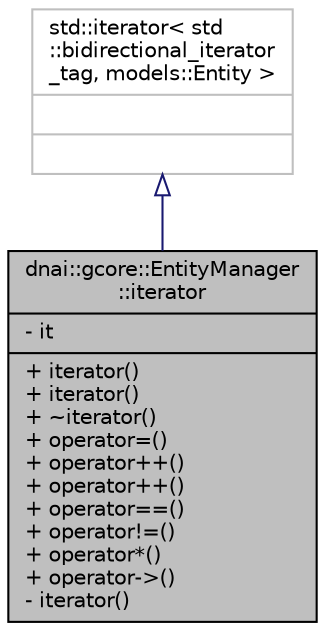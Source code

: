 digraph "dnai::gcore::EntityManager::iterator"
{
  edge [fontname="Helvetica",fontsize="10",labelfontname="Helvetica",labelfontsize="10"];
  node [fontname="Helvetica",fontsize="10",shape=record];
  Node1 [label="{dnai::gcore::EntityManager\l::iterator\n|- it\l|+ iterator()\l+ iterator()\l+ ~iterator()\l+ operator=()\l+ operator++()\l+ operator++()\l+ operator==()\l+ operator!=()\l+ operator*()\l+ operator-\>()\l- iterator()\l}",height=0.2,width=0.4,color="black", fillcolor="grey75", style="filled", fontcolor="black"];
  Node2 -> Node1 [dir="back",color="midnightblue",fontsize="10",style="solid",arrowtail="onormal",fontname="Helvetica"];
  Node2 [label="{std::iterator\< std\l::bidirectional_iterator\l_tag, models::Entity \>\n||}",height=0.2,width=0.4,color="grey75", fillcolor="white", style="filled"];
}

